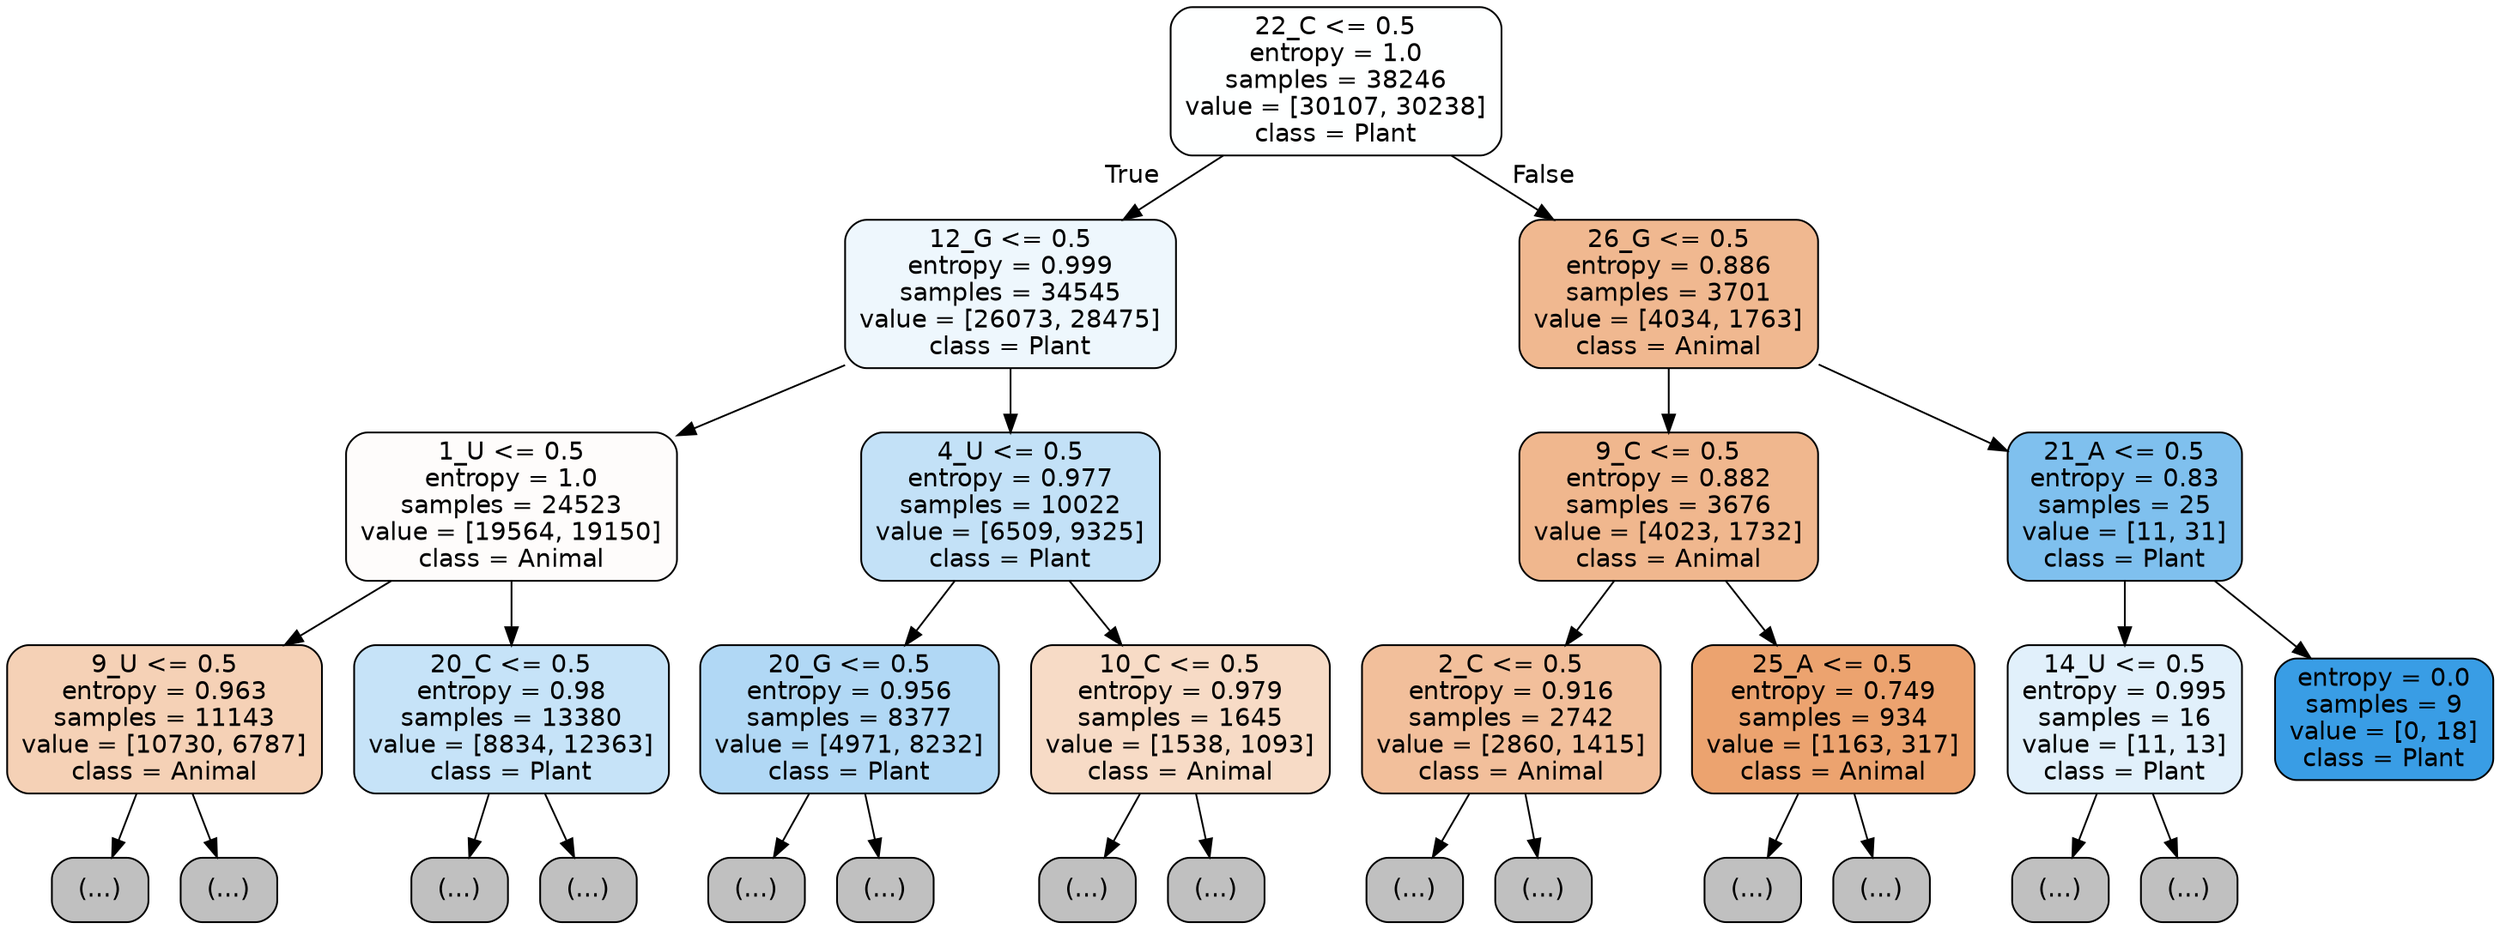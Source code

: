 digraph Tree {
node [shape=box, style="filled, rounded", color="black", fontname="helvetica"] ;
edge [fontname="helvetica"] ;
0 [label="22_C <= 0.5\nentropy = 1.0\nsamples = 38246\nvalue = [30107, 30238]\nclass = Plant", fillcolor="#feffff"] ;
1 [label="12_G <= 0.5\nentropy = 0.999\nsamples = 34545\nvalue = [26073, 28475]\nclass = Plant", fillcolor="#eef7fd"] ;
0 -> 1 [labeldistance=2.5, labelangle=45, headlabel="True"] ;
2 [label="1_U <= 0.5\nentropy = 1.0\nsamples = 24523\nvalue = [19564, 19150]\nclass = Animal", fillcolor="#fefcfb"] ;
1 -> 2 ;
3 [label="9_U <= 0.5\nentropy = 0.963\nsamples = 11143\nvalue = [10730, 6787]\nclass = Animal", fillcolor="#f5d1b6"] ;
2 -> 3 ;
4 [label="(...)", fillcolor="#C0C0C0"] ;
3 -> 4 ;
4503 [label="(...)", fillcolor="#C0C0C0"] ;
3 -> 4503 ;
6196 [label="20_C <= 0.5\nentropy = 0.98\nsamples = 13380\nvalue = [8834, 12363]\nclass = Plant", fillcolor="#c6e3f8"] ;
2 -> 6196 ;
6197 [label="(...)", fillcolor="#C0C0C0"] ;
6196 -> 6197 ;
9944 [label="(...)", fillcolor="#C0C0C0"] ;
6196 -> 9944 ;
11217 [label="4_U <= 0.5\nentropy = 0.977\nsamples = 10022\nvalue = [6509, 9325]\nclass = Plant", fillcolor="#c3e1f7"] ;
1 -> 11217 ;
11218 [label="20_G <= 0.5\nentropy = 0.956\nsamples = 8377\nvalue = [4971, 8232]\nclass = Plant", fillcolor="#b1d8f5"] ;
11217 -> 11218 ;
11219 [label="(...)", fillcolor="#C0C0C0"] ;
11218 -> 11219 ;
13492 [label="(...)", fillcolor="#C0C0C0"] ;
11218 -> 13492 ;
14263 [label="10_C <= 0.5\nentropy = 0.979\nsamples = 1645\nvalue = [1538, 1093]\nclass = Animal", fillcolor="#f7dbc6"] ;
11217 -> 14263 ;
14264 [label="(...)", fillcolor="#C0C0C0"] ;
14263 -> 14264 ;
14965 [label="(...)", fillcolor="#C0C0C0"] ;
14263 -> 14965 ;
15206 [label="26_G <= 0.5\nentropy = 0.886\nsamples = 3701\nvalue = [4034, 1763]\nclass = Animal", fillcolor="#f0b890"] ;
0 -> 15206 [labeldistance=2.5, labelangle=-45, headlabel="False"] ;
15207 [label="9_C <= 0.5\nentropy = 0.882\nsamples = 3676\nvalue = [4023, 1732]\nclass = Animal", fillcolor="#f0b78e"] ;
15206 -> 15207 ;
15208 [label="2_C <= 0.5\nentropy = 0.916\nsamples = 2742\nvalue = [2860, 1415]\nclass = Animal", fillcolor="#f2bf9b"] ;
15207 -> 15208 ;
15209 [label="(...)", fillcolor="#C0C0C0"] ;
15208 -> 15209 ;
16344 [label="(...)", fillcolor="#C0C0C0"] ;
15208 -> 16344 ;
16663 [label="25_A <= 0.5\nentropy = 0.749\nsamples = 934\nvalue = [1163, 317]\nclass = Animal", fillcolor="#eca36f"] ;
15207 -> 16663 ;
16664 [label="(...)", fillcolor="#C0C0C0"] ;
16663 -> 16664 ;
17111 [label="(...)", fillcolor="#C0C0C0"] ;
16663 -> 17111 ;
17122 [label="21_A <= 0.5\nentropy = 0.83\nsamples = 25\nvalue = [11, 31]\nclass = Plant", fillcolor="#7fc0ee"] ;
15206 -> 17122 ;
17123 [label="14_U <= 0.5\nentropy = 0.995\nsamples = 16\nvalue = [11, 13]\nclass = Plant", fillcolor="#e1f0fb"] ;
17122 -> 17123 ;
17124 [label="(...)", fillcolor="#C0C0C0"] ;
17123 -> 17124 ;
17133 [label="(...)", fillcolor="#C0C0C0"] ;
17123 -> 17133 ;
17138 [label="entropy = 0.0\nsamples = 9\nvalue = [0, 18]\nclass = Plant", fillcolor="#399de5"] ;
17122 -> 17138 ;
}